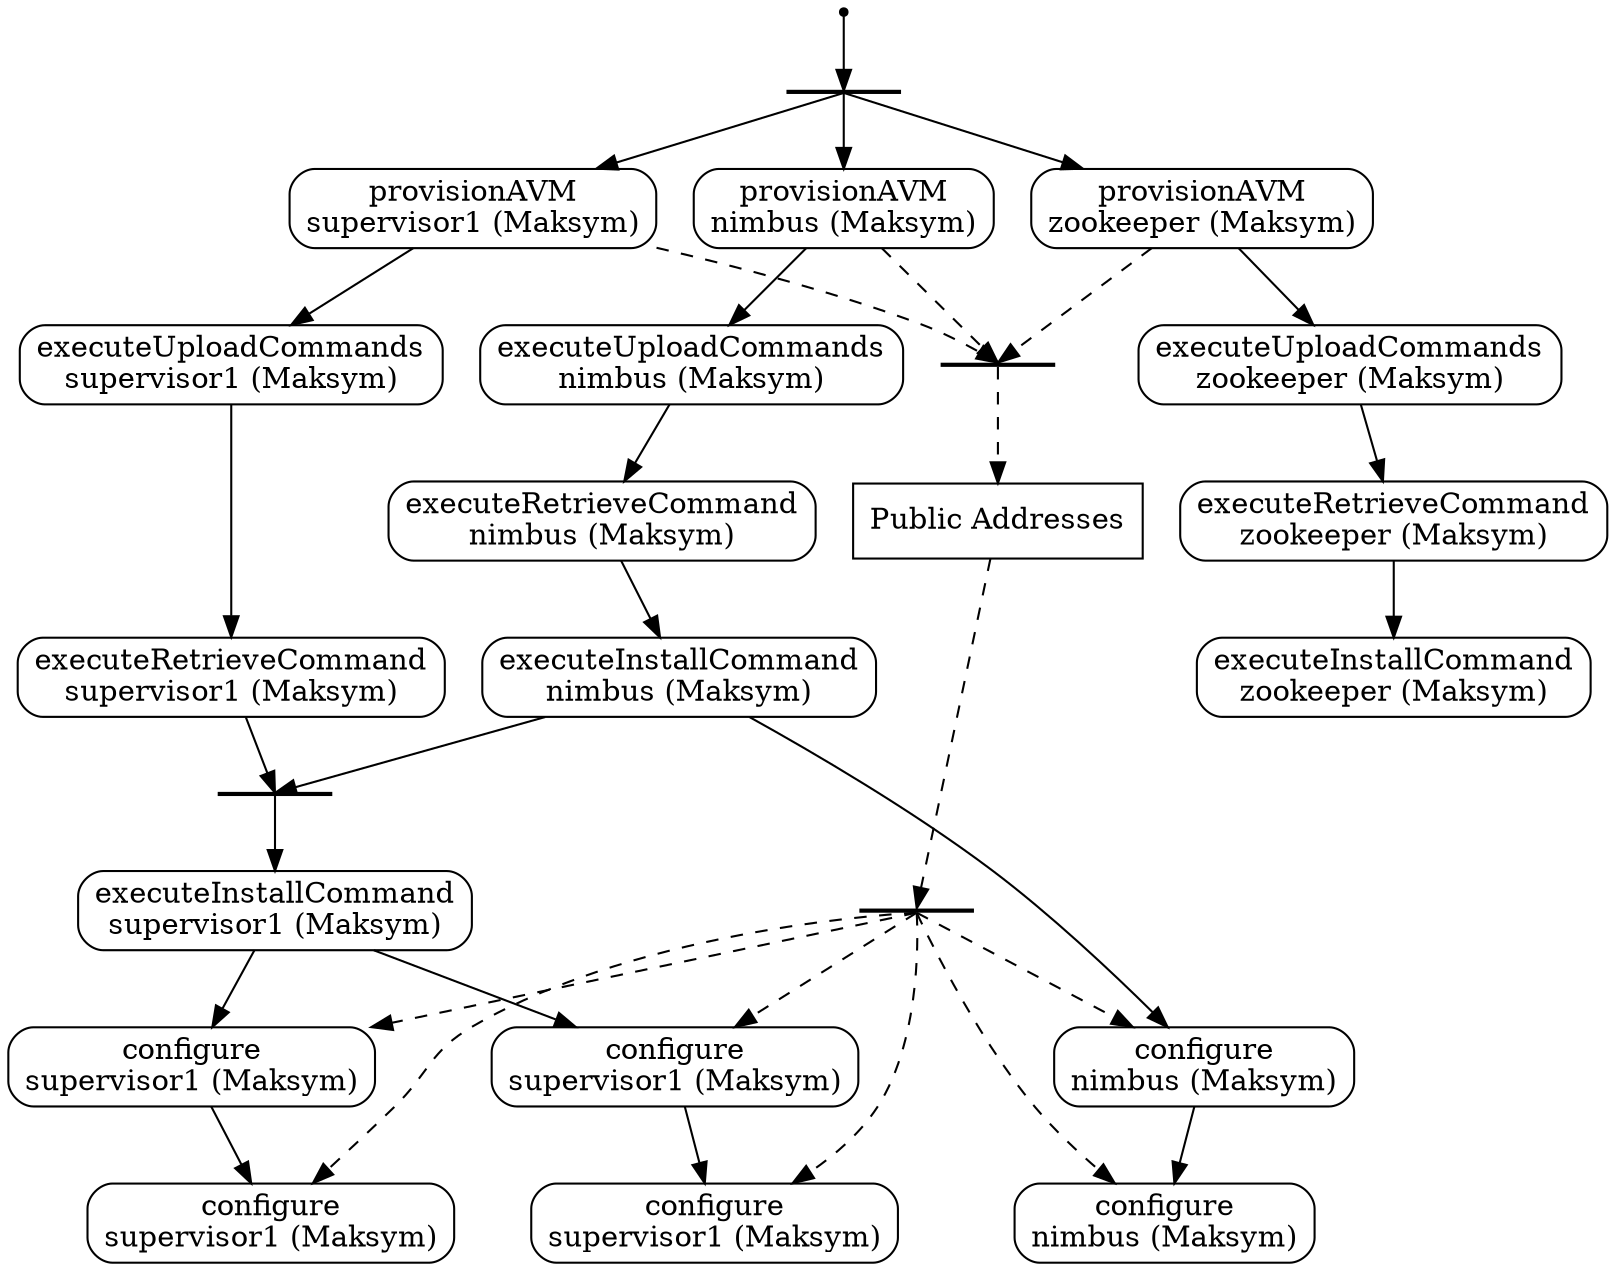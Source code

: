 digraph ConcurrentDeployment {
	node_0 [shape=point];
	node_1 [shape=box label="" style=filled color=black height=0];
	node_2 [shape=Mrecord label="provisionAVM\nzookeeper (Maksym)"];
	node_3 [shape=Mrecord label="provisionAVM\nnimbus (Maksym)"];
	node_4 [shape=Mrecord label="provisionAVM\nsupervisor1 (Maksym)"];
	node_5 [shape=box label="" style=filled color=black height=0];
	node_6 [shape=box, label="Public Addresses"];
	node_7 [shape=Mrecord label="executeUploadCommands\nzookeeper (Maksym)"];
	node_8 [shape=Mrecord label="executeRetrieveCommand\nzookeeper (Maksym)"];
	node_9 [shape=Mrecord label="executeInstallCommand\nzookeeper (Maksym)"];
	node_10 [shape=Mrecord label="executeUploadCommands\nsupervisor1 (Maksym)"];
	node_11 [shape=Mrecord label="executeRetrieveCommand\nsupervisor1 (Maksym)"];
	node_12 [shape=Mrecord label="executeUploadCommands\nnimbus (Maksym)"];
	node_13 [shape=Mrecord label="executeRetrieveCommand\nnimbus (Maksym)"];
	node_14 [shape=Mrecord label="executeInstallCommand\nnimbus (Maksym)"];
	node_15 [shape=box label="" style=filled color=black height=0];
	node_16 [shape=Mrecord label="executeInstallCommand\nsupervisor1 (Maksym)"];
	node_17 [shape=Mrecord label="configure\nsupervisor1 (Maksym)"];
	node_18 [shape=Mrecord label="configure\nsupervisor1 (Maksym)"];
	node_19 [shape=Mrecord label="configure\nnimbus (Maksym)"];
	node_20 [shape=Mrecord label="configure\nnimbus (Maksym)"];
	node_21 [shape=Mrecord label="configure\nsupervisor1 (Maksym)"];
	node_22 [shape=Mrecord label="configure\nsupervisor1 (Maksym)"];
	node_23 [shape=box label="" style=filled color=black height=0];
	node_0 -> node_1;
	node_1 -> node_2;
	node_1 -> node_3;
	node_1 -> node_4;
	node_2 -> node_5 [style=dashed];
	node_3 -> node_5 [style=dashed];
	node_4 -> node_5 [style=dashed];
	node_5 -> node_6 [style=dashed];
	node_2 -> node_7;
	node_7 -> node_8;
	node_8 -> node_9;
	node_4 -> node_10;
	node_10 -> node_11;
	node_3 -> node_12;
	node_12 -> node_13;
	node_13 -> node_14;
	node_11 -> node_15;
	node_14 -> node_15;
	node_15 -> node_16;
	node_16 -> node_17;
	node_23 -> node_17 [style=dashed];
	node_17 -> node_18;
	node_23 -> node_18 [style=dashed];
	node_14 -> node_19;
	node_23 -> node_19 [style=dashed];
	node_19 -> node_20;
	node_23 -> node_20 [style=dashed];
	node_16 -> node_21;
	node_23 -> node_21 [style=dashed];
	node_21 -> node_22;
	node_23 -> node_22 [style=dashed];
	node_6 -> node_23 [style=dashed];
}